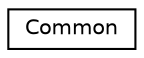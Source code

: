 digraph "Graphical Class Hierarchy"
{
  edge [fontname="Helvetica",fontsize="10",labelfontname="Helvetica",labelfontsize="10"];
  node [fontname="Helvetica",fontsize="10",shape=record];
  rankdir="LR";
  Node1 [label="Common",height=0.2,width=0.4,color="black", fillcolor="white", style="filled",URL="$classCommon.html"];
}
